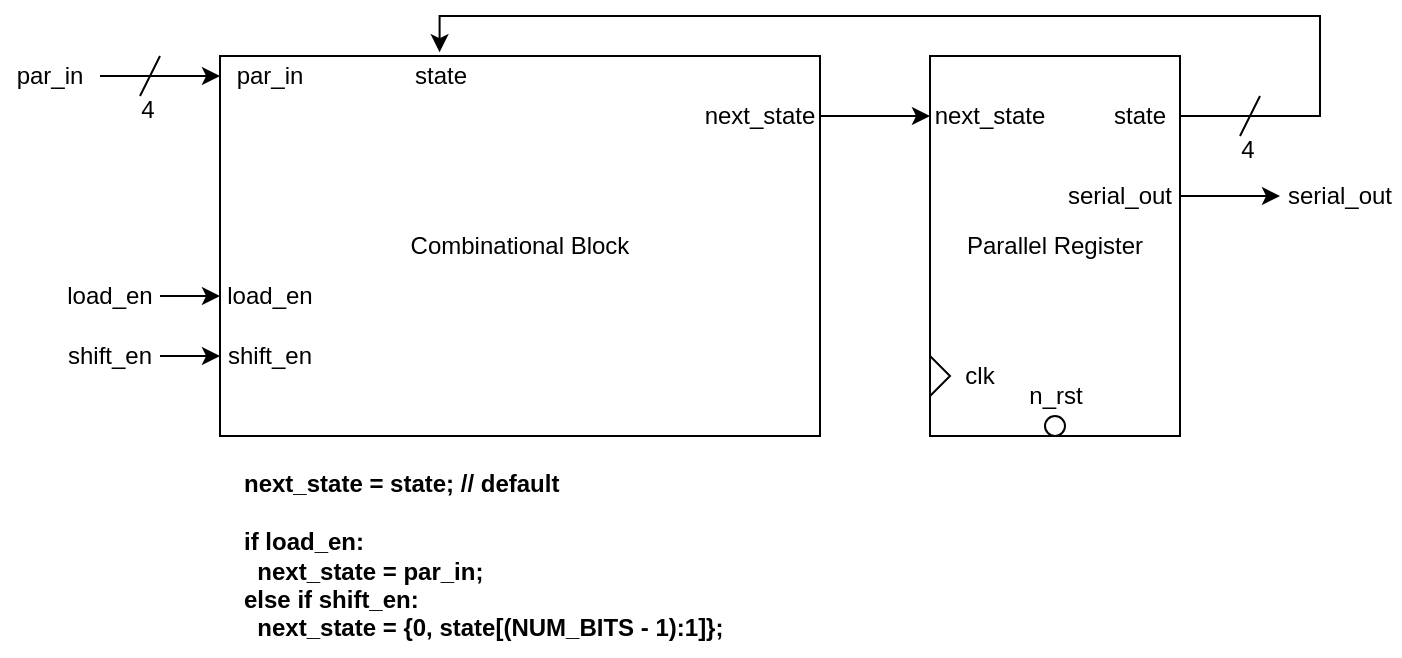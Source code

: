 <mxfile version="14.4.2" type="device"><diagram id="gvVD5IBV6LlJW3KV0C7b" name="Page-1"><mxGraphModel dx="1662" dy="762" grid="1" gridSize="10" guides="1" tooltips="1" connect="1" arrows="1" fold="1" page="1" pageScale="1" pageWidth="850" pageHeight="1100" math="0" shadow="0"><root><mxCell id="0"/><mxCell id="1" parent="0"/><mxCell id="fDJjaRIJTpCKnimicVBU-1" value="Parallel Register" style="rounded=0;whiteSpace=wrap;html=1;" vertex="1" parent="1"><mxGeometry x="535" y="160" width="125" height="190" as="geometry"/></mxCell><mxCell id="fDJjaRIJTpCKnimicVBU-2" value="" style="triangle;whiteSpace=wrap;html=1;" vertex="1" parent="1"><mxGeometry x="535" y="310" width="10" height="20" as="geometry"/></mxCell><mxCell id="fDJjaRIJTpCKnimicVBU-3" value="" style="ellipse;whiteSpace=wrap;html=1;aspect=fixed;" vertex="1" parent="1"><mxGeometry x="592.5" y="340" width="10" height="10" as="geometry"/></mxCell><mxCell id="fDJjaRIJTpCKnimicVBU-4" value="clk" style="text;html=1;strokeColor=none;fillColor=none;align=center;verticalAlign=middle;whiteSpace=wrap;rounded=0;" vertex="1" parent="1"><mxGeometry x="545" y="310" width="30" height="20" as="geometry"/></mxCell><mxCell id="fDJjaRIJTpCKnimicVBU-5" value="n_rst" style="text;html=1;strokeColor=none;fillColor=none;align=center;verticalAlign=middle;whiteSpace=wrap;rounded=0;" vertex="1" parent="1"><mxGeometry x="582.5" y="320" width="30" height="20" as="geometry"/></mxCell><mxCell id="fDJjaRIJTpCKnimicVBU-6" value="" style="edgeStyle=orthogonalEdgeStyle;rounded=0;orthogonalLoop=1;jettySize=auto;html=1;entryX=0.366;entryY=-0.01;entryDx=0;entryDy=0;entryPerimeter=0;" edge="1" parent="1" source="fDJjaRIJTpCKnimicVBU-8" target="fDJjaRIJTpCKnimicVBU-10"><mxGeometry x="-0.8" relative="1" as="geometry"><Array as="points"><mxPoint x="730" y="190"/><mxPoint x="730" y="140"/><mxPoint x="290" y="140"/></Array><mxPoint as="offset"/></mxGeometry></mxCell><mxCell id="fDJjaRIJTpCKnimicVBU-8" value="state" style="text;html=1;strokeColor=none;fillColor=none;align=center;verticalAlign=middle;whiteSpace=wrap;rounded=0;" vertex="1" parent="1"><mxGeometry x="620" y="180" width="40" height="20" as="geometry"/></mxCell><mxCell id="fDJjaRIJTpCKnimicVBU-10" value="Combinational Block" style="rounded=0;whiteSpace=wrap;html=1;" vertex="1" parent="1"><mxGeometry x="180" y="160" width="300" height="190" as="geometry"/></mxCell><mxCell id="fDJjaRIJTpCKnimicVBU-11" value="next_state" style="text;html=1;strokeColor=none;fillColor=none;align=center;verticalAlign=middle;whiteSpace=wrap;rounded=0;" vertex="1" parent="1"><mxGeometry x="535" y="180" width="60" height="20" as="geometry"/></mxCell><mxCell id="fDJjaRIJTpCKnimicVBU-12" style="edgeStyle=orthogonalEdgeStyle;rounded=0;orthogonalLoop=1;jettySize=auto;html=1;entryX=0;entryY=0.5;entryDx=0;entryDy=0;" edge="1" parent="1" source="fDJjaRIJTpCKnimicVBU-13" target="fDJjaRIJTpCKnimicVBU-11"><mxGeometry relative="1" as="geometry"/></mxCell><mxCell id="fDJjaRIJTpCKnimicVBU-13" value="next_state" style="text;html=1;strokeColor=none;fillColor=none;align=center;verticalAlign=middle;whiteSpace=wrap;rounded=0;" vertex="1" parent="1"><mxGeometry x="420" y="180" width="60" height="20" as="geometry"/></mxCell><mxCell id="fDJjaRIJTpCKnimicVBU-14" value="state" style="text;html=1;strokeColor=none;fillColor=none;align=center;verticalAlign=middle;whiteSpace=wrap;rounded=0;" vertex="1" parent="1"><mxGeometry x="272.5" y="165" width="35" height="10" as="geometry"/></mxCell><mxCell id="fDJjaRIJTpCKnimicVBU-15" value="shift_en" style="text;html=1;strokeColor=none;fillColor=none;align=center;verticalAlign=middle;whiteSpace=wrap;rounded=0;" vertex="1" parent="1"><mxGeometry x="180" y="300" width="50" height="20" as="geometry"/></mxCell><mxCell id="fDJjaRIJTpCKnimicVBU-16" style="edgeStyle=orthogonalEdgeStyle;rounded=0;orthogonalLoop=1;jettySize=auto;html=1;entryX=0;entryY=0.5;entryDx=0;entryDy=0;" edge="1" parent="1" source="fDJjaRIJTpCKnimicVBU-17" target="fDJjaRIJTpCKnimicVBU-15"><mxGeometry relative="1" as="geometry"/></mxCell><mxCell id="fDJjaRIJTpCKnimicVBU-17" value="shift_en" style="text;html=1;strokeColor=none;fillColor=none;align=center;verticalAlign=middle;whiteSpace=wrap;rounded=0;" vertex="1" parent="1"><mxGeometry x="100" y="300" width="50" height="20" as="geometry"/></mxCell><mxCell id="fDJjaRIJTpCKnimicVBU-18" value="par_in" style="text;html=1;strokeColor=none;fillColor=none;align=center;verticalAlign=middle;whiteSpace=wrap;rounded=0;" vertex="1" parent="1"><mxGeometry x="180" y="160" width="50" height="20" as="geometry"/></mxCell><mxCell id="fDJjaRIJTpCKnimicVBU-19" style="edgeStyle=orthogonalEdgeStyle;rounded=0;orthogonalLoop=1;jettySize=auto;html=1;entryX=0;entryY=0.5;entryDx=0;entryDy=0;" edge="1" parent="1" source="fDJjaRIJTpCKnimicVBU-20" target="fDJjaRIJTpCKnimicVBU-18"><mxGeometry relative="1" as="geometry"/></mxCell><mxCell id="fDJjaRIJTpCKnimicVBU-20" value="par_in" style="text;html=1;strokeColor=none;fillColor=none;align=center;verticalAlign=middle;whiteSpace=wrap;rounded=0;" vertex="1" parent="1"><mxGeometry x="70" y="160" width="50" height="20" as="geometry"/></mxCell><mxCell id="fDJjaRIJTpCKnimicVBU-21" value="" style="endArrow=none;html=1;" edge="1" parent="1"><mxGeometry width="50" height="50" relative="1" as="geometry"><mxPoint x="690" y="200" as="sourcePoint"/><mxPoint x="700" y="180" as="targetPoint"/></mxGeometry></mxCell><mxCell id="fDJjaRIJTpCKnimicVBU-22" value="&lt;div align=&quot;left&quot;&gt;next_state = state; // default&lt;/div&gt;&lt;div align=&quot;left&quot;&gt;&lt;br&gt;&lt;/div&gt;&lt;div align=&quot;left&quot;&gt;if load_en:&lt;/div&gt;&lt;div align=&quot;left&quot;&gt;&amp;nbsp; next_state = par_in;&lt;/div&gt;&lt;div align=&quot;left&quot;&gt;else if shift_en:&lt;/div&gt;&lt;div align=&quot;left&quot;&gt;&amp;nbsp; next_state = {0, state[(NUM_BITS - 1):1]};&lt;/div&gt;" style="text;html=1;strokeColor=none;fillColor=none;align=left;verticalAlign=middle;whiteSpace=wrap;rounded=0;fontStyle=1" vertex="1" parent="1"><mxGeometry x="190" y="360" width="280" height="100" as="geometry"/></mxCell><mxCell id="fDJjaRIJTpCKnimicVBU-23" value="4" style="text;html=1;strokeColor=none;fillColor=none;align=center;verticalAlign=middle;whiteSpace=wrap;rounded=0;" vertex="1" parent="1"><mxGeometry x="689" y="202" width="10" height="10" as="geometry"/></mxCell><mxCell id="fDJjaRIJTpCKnimicVBU-28" value="load_en" style="text;html=1;strokeColor=none;fillColor=none;align=center;verticalAlign=middle;whiteSpace=wrap;rounded=0;" vertex="1" parent="1"><mxGeometry x="180" y="270" width="50" height="20" as="geometry"/></mxCell><mxCell id="fDJjaRIJTpCKnimicVBU-29" style="edgeStyle=orthogonalEdgeStyle;rounded=0;orthogonalLoop=1;jettySize=auto;html=1;entryX=0;entryY=0.5;entryDx=0;entryDy=0;" edge="1" parent="1" source="fDJjaRIJTpCKnimicVBU-30" target="fDJjaRIJTpCKnimicVBU-28"><mxGeometry relative="1" as="geometry"/></mxCell><mxCell id="fDJjaRIJTpCKnimicVBU-30" value="load_en" style="text;html=1;strokeColor=none;fillColor=none;align=center;verticalAlign=middle;whiteSpace=wrap;rounded=0;" vertex="1" parent="1"><mxGeometry x="100" y="270" width="50" height="20" as="geometry"/></mxCell><mxCell id="fDJjaRIJTpCKnimicVBU-33" value="" style="endArrow=none;html=1;" edge="1" parent="1"><mxGeometry width="50" height="50" relative="1" as="geometry"><mxPoint x="140" y="180" as="sourcePoint"/><mxPoint x="150" y="160" as="targetPoint"/></mxGeometry></mxCell><mxCell id="fDJjaRIJTpCKnimicVBU-34" value="4" style="text;html=1;strokeColor=none;fillColor=none;align=center;verticalAlign=middle;whiteSpace=wrap;rounded=0;" vertex="1" parent="1"><mxGeometry x="139" y="182" width="10" height="10" as="geometry"/></mxCell><mxCell id="fDJjaRIJTpCKnimicVBU-39" style="edgeStyle=orthogonalEdgeStyle;rounded=0;orthogonalLoop=1;jettySize=auto;html=1;" edge="1" parent="1" source="fDJjaRIJTpCKnimicVBU-37"><mxGeometry relative="1" as="geometry"><mxPoint x="710" y="230" as="targetPoint"/></mxGeometry></mxCell><mxCell id="fDJjaRIJTpCKnimicVBU-37" value="serial_out" style="text;html=1;strokeColor=none;fillColor=none;align=center;verticalAlign=middle;whiteSpace=wrap;rounded=0;" vertex="1" parent="1"><mxGeometry x="600" y="220" width="60" height="20" as="geometry"/></mxCell><mxCell id="fDJjaRIJTpCKnimicVBU-40" value="serial_out" style="text;html=1;strokeColor=none;fillColor=none;align=center;verticalAlign=middle;whiteSpace=wrap;rounded=0;" vertex="1" parent="1"><mxGeometry x="710" y="220" width="60" height="20" as="geometry"/></mxCell></root></mxGraphModel></diagram></mxfile>